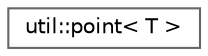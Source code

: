 digraph "类继承关系图"
{
 // LATEX_PDF_SIZE
  bgcolor="transparent";
  edge [fontname=Helvetica,fontsize=10,labelfontname=Helvetica,labelfontsize=10];
  node [fontname=Helvetica,fontsize=10,shape=box,height=0.2,width=0.4];
  rankdir="LR";
  Node0 [id="Node000000",label="util::point\< T \>",height=0.2,width=0.4,color="grey40", fillcolor="white", style="filled",URL="$structutil_1_1point.html",tooltip=" "];
}
